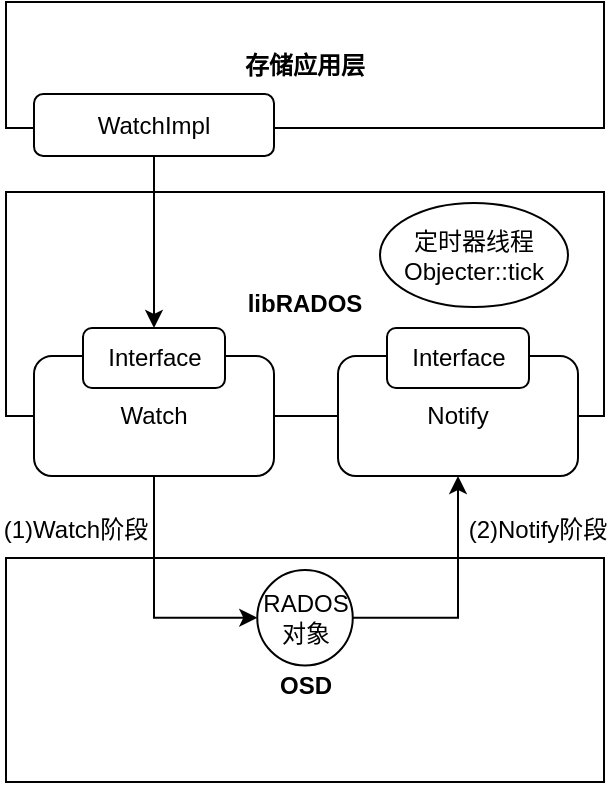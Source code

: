 <mxfile version="13.9.9" type="device"><diagram id="_vnsfTeQOM_xvvJ9Z-Kt" name="第 1 页"><mxGraphModel dx="1088" dy="680" grid="0" gridSize="10" guides="1" tooltips="1" connect="1" arrows="1" fold="1" page="1" pageScale="1" pageWidth="827" pageHeight="1169" math="0" shadow="0"><root><mxCell id="0"/><mxCell id="1" parent="0"/><mxCell id="16rQ6_qXmMCc66dZ9qj3-34" value="" style="rounded=0;whiteSpace=wrap;html=1;" vertex="1" parent="1"><mxGeometry x="211" y="336" width="299" height="112" as="geometry"/></mxCell><mxCell id="16rQ6_qXmMCc66dZ9qj3-1" value="libRADOS" style="rounded=0;whiteSpace=wrap;html=1;fontStyle=1" vertex="1" parent="1"><mxGeometry x="211" y="153" width="299" height="112" as="geometry"/></mxCell><mxCell id="16rQ6_qXmMCc66dZ9qj3-22" style="edgeStyle=orthogonalEdgeStyle;rounded=0;orthogonalLoop=1;jettySize=auto;html=1;exitX=0.5;exitY=1;exitDx=0;exitDy=0;entryX=0;entryY=0.5;entryDx=0;entryDy=0;" edge="1" parent="1" source="16rQ6_qXmMCc66dZ9qj3-16" target="16rQ6_qXmMCc66dZ9qj3-21"><mxGeometry relative="1" as="geometry"/></mxCell><mxCell id="16rQ6_qXmMCc66dZ9qj3-16" value="Watch" style="rounded=1;whiteSpace=wrap;html=1;" vertex="1" parent="1"><mxGeometry x="225" y="235" width="120" height="60" as="geometry"/></mxCell><mxCell id="16rQ6_qXmMCc66dZ9qj3-17" value="Notify" style="rounded=1;whiteSpace=wrap;html=1;" vertex="1" parent="1"><mxGeometry x="377" y="235" width="120" height="60" as="geometry"/></mxCell><mxCell id="16rQ6_qXmMCc66dZ9qj3-19" value="Interface" style="rounded=1;whiteSpace=wrap;html=1;" vertex="1" parent="1"><mxGeometry x="249.5" y="221" width="71" height="30" as="geometry"/></mxCell><mxCell id="16rQ6_qXmMCc66dZ9qj3-20" value="Interface" style="rounded=1;whiteSpace=wrap;html=1;" vertex="1" parent="1"><mxGeometry x="401.5" y="221" width="71" height="30" as="geometry"/></mxCell><mxCell id="16rQ6_qXmMCc66dZ9qj3-23" style="edgeStyle=orthogonalEdgeStyle;rounded=0;orthogonalLoop=1;jettySize=auto;html=1;exitX=1;exitY=0.5;exitDx=0;exitDy=0;entryX=0.5;entryY=1;entryDx=0;entryDy=0;" edge="1" parent="1" source="16rQ6_qXmMCc66dZ9qj3-21" target="16rQ6_qXmMCc66dZ9qj3-17"><mxGeometry relative="1" as="geometry"/></mxCell><mxCell id="16rQ6_qXmMCc66dZ9qj3-21" value="RADOS对象" style="ellipse;whiteSpace=wrap;html=1;aspect=fixed;" vertex="1" parent="1"><mxGeometry x="336.63" y="342" width="47.75" height="47.75" as="geometry"/></mxCell><mxCell id="16rQ6_qXmMCc66dZ9qj3-24" value="(1)Watch阶段" style="text;html=1;strokeColor=none;fillColor=none;align=center;verticalAlign=middle;whiteSpace=wrap;rounded=0;" vertex="1" parent="1"><mxGeometry x="208" y="312" width="76" height="20" as="geometry"/></mxCell><mxCell id="16rQ6_qXmMCc66dZ9qj3-25" value="(2)Notify阶段" style="text;html=1;strokeColor=none;fillColor=none;align=center;verticalAlign=middle;whiteSpace=wrap;rounded=0;" vertex="1" parent="1"><mxGeometry x="439" y="312" width="76" height="20" as="geometry"/></mxCell><mxCell id="16rQ6_qXmMCc66dZ9qj3-27" value="存储应用层" style="rounded=0;whiteSpace=wrap;html=1;fontStyle=1" vertex="1" parent="1"><mxGeometry x="211" y="58" width="299" height="63" as="geometry"/></mxCell><mxCell id="16rQ6_qXmMCc66dZ9qj3-32" style="edgeStyle=orthogonalEdgeStyle;rounded=0;orthogonalLoop=1;jettySize=auto;html=1;exitX=0.5;exitY=1;exitDx=0;exitDy=0;" edge="1" parent="1" source="16rQ6_qXmMCc66dZ9qj3-29" target="16rQ6_qXmMCc66dZ9qj3-19"><mxGeometry relative="1" as="geometry"/></mxCell><mxCell id="16rQ6_qXmMCc66dZ9qj3-29" value="WatchImpl" style="rounded=1;whiteSpace=wrap;html=1;" vertex="1" parent="1"><mxGeometry x="225" y="104" width="120" height="31" as="geometry"/></mxCell><mxCell id="16rQ6_qXmMCc66dZ9qj3-31" value="定时器线程&lt;br&gt;Objecter::tick" style="ellipse;whiteSpace=wrap;html=1;" vertex="1" parent="1"><mxGeometry x="398" y="158.5" width="94" height="52" as="geometry"/></mxCell><mxCell id="16rQ6_qXmMCc66dZ9qj3-35" value="OSD" style="text;html=1;strokeColor=none;fillColor=none;align=center;verticalAlign=middle;whiteSpace=wrap;rounded=0;fontStyle=1" vertex="1" parent="1"><mxGeometry x="340.5" y="389.75" width="40" height="20" as="geometry"/></mxCell></root></mxGraphModel></diagram></mxfile>